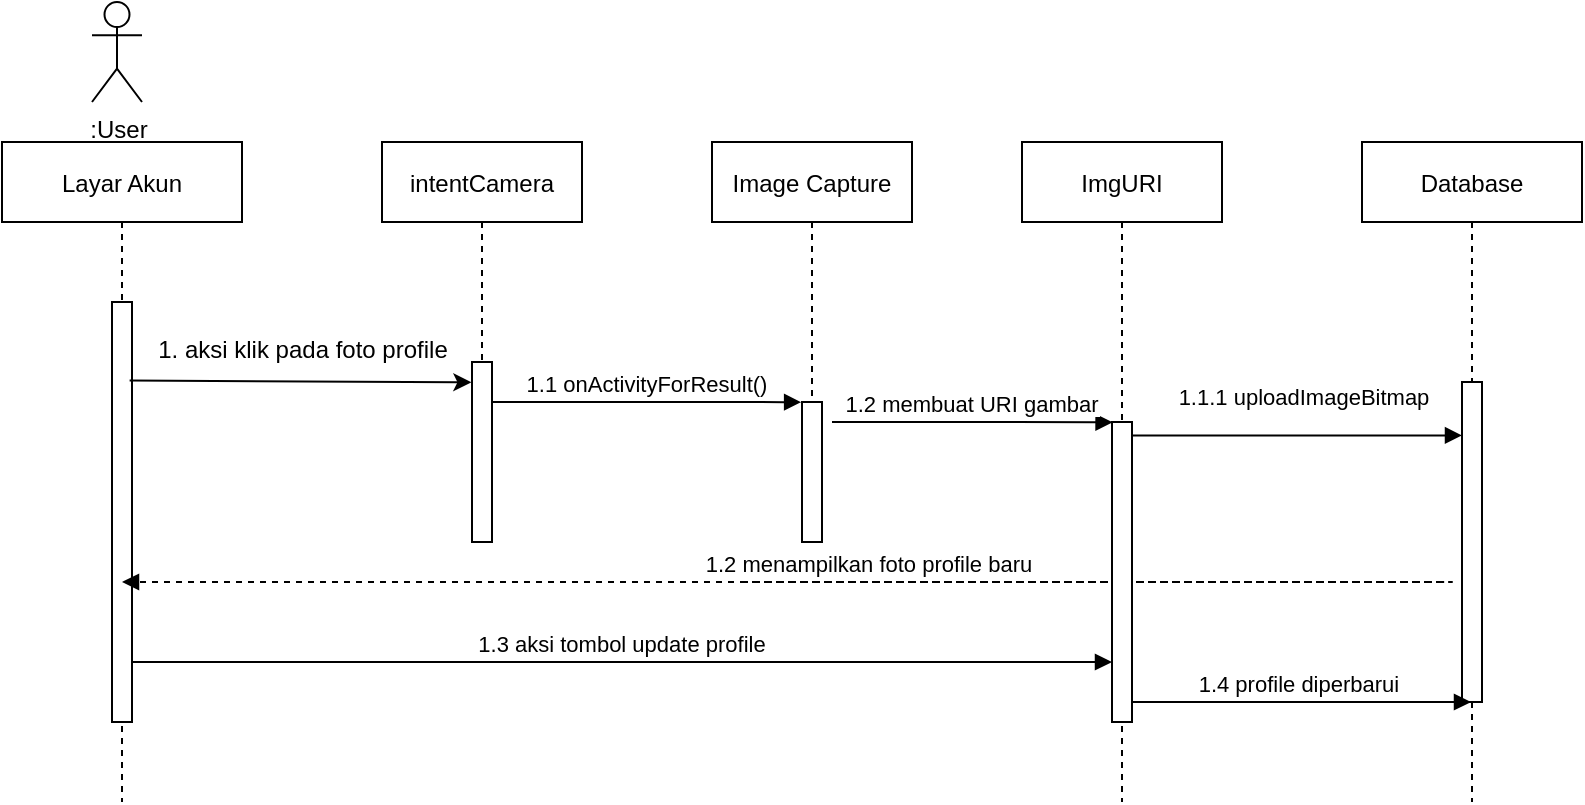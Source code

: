 <mxfile version="18.0.2" type="device"><diagram id="kgpKYQtTHZ0yAKxKKP6v" name="Page-1"><mxGraphModel dx="1038" dy="609" grid="1" gridSize="10" guides="1" tooltips="1" connect="1" arrows="1" fold="1" page="1" pageScale="1" pageWidth="1169" pageHeight="1654" math="0" shadow="0"><root><mxCell id="0"/><mxCell id="1" parent="0"/><mxCell id="3nuBFxr9cyL0pnOWT2aG-1" value="Layar Akun" style="shape=umlLifeline;perimeter=lifelinePerimeter;container=1;collapsible=0;recursiveResize=0;rounded=0;shadow=0;strokeWidth=1;" parent="1" vertex="1"><mxGeometry x="70" y="110" width="120" height="330" as="geometry"/></mxCell><mxCell id="3nuBFxr9cyL0pnOWT2aG-2" value="" style="points=[];perimeter=orthogonalPerimeter;rounded=0;shadow=0;strokeWidth=1;" parent="3nuBFxr9cyL0pnOWT2aG-1" vertex="1"><mxGeometry x="55" y="80" width="10" height="210" as="geometry"/></mxCell><mxCell id="3nuBFxr9cyL0pnOWT2aG-5" value="intentCamera" style="shape=umlLifeline;perimeter=lifelinePerimeter;container=1;collapsible=0;recursiveResize=0;rounded=0;shadow=0;strokeWidth=1;" parent="1" vertex="1"><mxGeometry x="260" y="110" width="100" height="200" as="geometry"/></mxCell><mxCell id="3nuBFxr9cyL0pnOWT2aG-6" value="" style="points=[];perimeter=orthogonalPerimeter;rounded=0;shadow=0;strokeWidth=1;" parent="3nuBFxr9cyL0pnOWT2aG-5" vertex="1"><mxGeometry x="45" y="110" width="10" height="90" as="geometry"/></mxCell><mxCell id="3nuBFxr9cyL0pnOWT2aG-8" value="1.1 onActivityForResult()" style="verticalAlign=bottom;endArrow=block;entryX=-0.044;entryY=0.001;shadow=0;strokeWidth=1;entryDx=0;entryDy=0;entryPerimeter=0;" parent="3nuBFxr9cyL0pnOWT2aG-5" edge="1" target="d-2OW_0orGtFzGrd2AQe-11"><mxGeometry relative="1" as="geometry"><mxPoint x="55" y="130" as="sourcePoint"/><mxPoint x="195" y="130.0" as="targetPoint"/><Array as="points"><mxPoint x="130" y="130"/></Array></mxGeometry></mxCell><mxCell id="d-2OW_0orGtFzGrd2AQe-2" value=":User" style="shape=umlActor;verticalLabelPosition=bottom;verticalAlign=top;html=1;outlineConnect=0;" parent="1" vertex="1"><mxGeometry x="115" y="40" width="25" height="50" as="geometry"/></mxCell><mxCell id="d-2OW_0orGtFzGrd2AQe-4" value="" style="endArrow=classic;html=1;rounded=0;entryX=-0.031;entryY=0.113;entryDx=0;entryDy=0;entryPerimeter=0;exitX=0.881;exitY=0.187;exitDx=0;exitDy=0;exitPerimeter=0;" parent="1" source="3nuBFxr9cyL0pnOWT2aG-2" target="3nuBFxr9cyL0pnOWT2aG-6" edge="1"><mxGeometry width="50" height="50" relative="1" as="geometry"><mxPoint x="140" y="230" as="sourcePoint"/><mxPoint x="330" y="240" as="targetPoint"/></mxGeometry></mxCell><mxCell id="d-2OW_0orGtFzGrd2AQe-7" value="&lt;span style=&quot;font-weight: normal&quot;&gt;&lt;font style=&quot;font-size: 12px&quot;&gt;1. aksi klik pada foto profile&lt;/font&gt;&lt;/span&gt;" style="text;strokeColor=none;fillColor=none;html=1;fontSize=24;fontStyle=1;verticalAlign=middle;align=center;" parent="1" vertex="1"><mxGeometry x="170" y="190" width="100" height="40" as="geometry"/></mxCell><mxCell id="d-2OW_0orGtFzGrd2AQe-9" value="1.1.1 uploadImageBitmap" style="verticalAlign=bottom;endArrow=block;shadow=0;strokeWidth=1;entryX=0;entryY=0.167;entryDx=0;entryDy=0;entryPerimeter=0;" parent="1" edge="1" target="P9FHl31LlWSPJEpWCYR5-2" source="P9FHl31LlWSPJEpWCYR5-6"><mxGeometry x="0.07" y="10" relative="1" as="geometry"><mxPoint x="680" y="260" as="sourcePoint"/><mxPoint x="590" y="260" as="targetPoint"/><Array as="points"/><mxPoint as="offset"/></mxGeometry></mxCell><mxCell id="d-2OW_0orGtFzGrd2AQe-10" value="Image Capture" style="shape=umlLifeline;perimeter=lifelinePerimeter;container=1;collapsible=0;recursiveResize=0;rounded=0;shadow=0;strokeWidth=1;" parent="1" vertex="1"><mxGeometry x="425" y="110" width="100" height="200" as="geometry"/></mxCell><mxCell id="d-2OW_0orGtFzGrd2AQe-11" value="" style="points=[];perimeter=orthogonalPerimeter;rounded=0;shadow=0;strokeWidth=1;" parent="d-2OW_0orGtFzGrd2AQe-10" vertex="1"><mxGeometry x="45" y="130" width="10" height="70" as="geometry"/></mxCell><mxCell id="P9FHl31LlWSPJEpWCYR5-1" value="Database" style="shape=umlLifeline;perimeter=lifelinePerimeter;container=1;collapsible=0;recursiveResize=0;rounded=0;shadow=0;strokeWidth=1;" vertex="1" parent="1"><mxGeometry x="750" y="110" width="110" height="330" as="geometry"/></mxCell><mxCell id="P9FHl31LlWSPJEpWCYR5-2" value="" style="points=[];perimeter=orthogonalPerimeter;rounded=0;shadow=0;strokeWidth=1;" vertex="1" parent="P9FHl31LlWSPJEpWCYR5-1"><mxGeometry x="50" y="120" width="10" height="160" as="geometry"/></mxCell><mxCell id="P9FHl31LlWSPJEpWCYR5-4" value="1.2 menampilkan foto profile baru" style="verticalAlign=bottom;endArrow=block;shadow=0;strokeWidth=1;dashed=1;" edge="1" parent="1" target="3nuBFxr9cyL0pnOWT2aG-1"><mxGeometry x="0.275" relative="1" as="geometry"><mxPoint x="440" y="330" as="sourcePoint"/><mxPoint x="594.56" y="330.07" as="targetPoint"/><Array as="points"><mxPoint x="800" y="330"/></Array><mxPoint as="offset"/></mxGeometry></mxCell><mxCell id="P9FHl31LlWSPJEpWCYR5-5" value="1.3 aksi tombol update profile" style="verticalAlign=bottom;endArrow=block;shadow=0;strokeWidth=1;" edge="1" parent="1" target="P9FHl31LlWSPJEpWCYR5-7"><mxGeometry relative="1" as="geometry"><mxPoint x="135" y="370" as="sourcePoint"/><mxPoint x="289.56" y="370.07" as="targetPoint"/><Array as="points"><mxPoint x="210" y="370"/></Array></mxGeometry></mxCell><mxCell id="P9FHl31LlWSPJEpWCYR5-6" value="ImgURI" style="shape=umlLifeline;perimeter=lifelinePerimeter;container=1;collapsible=0;recursiveResize=0;rounded=0;shadow=0;strokeWidth=1;" vertex="1" parent="1"><mxGeometry x="580" y="110" width="100" height="330" as="geometry"/></mxCell><mxCell id="P9FHl31LlWSPJEpWCYR5-7" value="" style="points=[];perimeter=orthogonalPerimeter;rounded=0;shadow=0;strokeWidth=1;" vertex="1" parent="P9FHl31LlWSPJEpWCYR5-6"><mxGeometry x="45" y="140" width="10" height="150" as="geometry"/></mxCell><mxCell id="P9FHl31LlWSPJEpWCYR5-8" value="1.2 membuat URI gambar" style="verticalAlign=bottom;endArrow=block;shadow=0;strokeWidth=1;entryX=0.028;entryY=0.001;entryDx=0;entryDy=0;entryPerimeter=0;" edge="1" parent="1" target="P9FHl31LlWSPJEpWCYR5-7"><mxGeometry relative="1" as="geometry"><mxPoint x="485" y="250" as="sourcePoint"/><mxPoint x="620" y="250" as="targetPoint"/><Array as="points"><mxPoint x="560" y="250"/></Array></mxGeometry></mxCell><mxCell id="P9FHl31LlWSPJEpWCYR5-9" value="1.4 profile diperbarui " style="verticalAlign=bottom;endArrow=block;shadow=0;strokeWidth=1;" edge="1" parent="1" source="P9FHl31LlWSPJEpWCYR5-7"><mxGeometry relative="1" as="geometry"><mxPoint x="500" y="440" as="sourcePoint"/><mxPoint x="804.5" y="390" as="targetPoint"/><Array as="points"><mxPoint x="710" y="390"/></Array></mxGeometry></mxCell></root></mxGraphModel></diagram></mxfile>